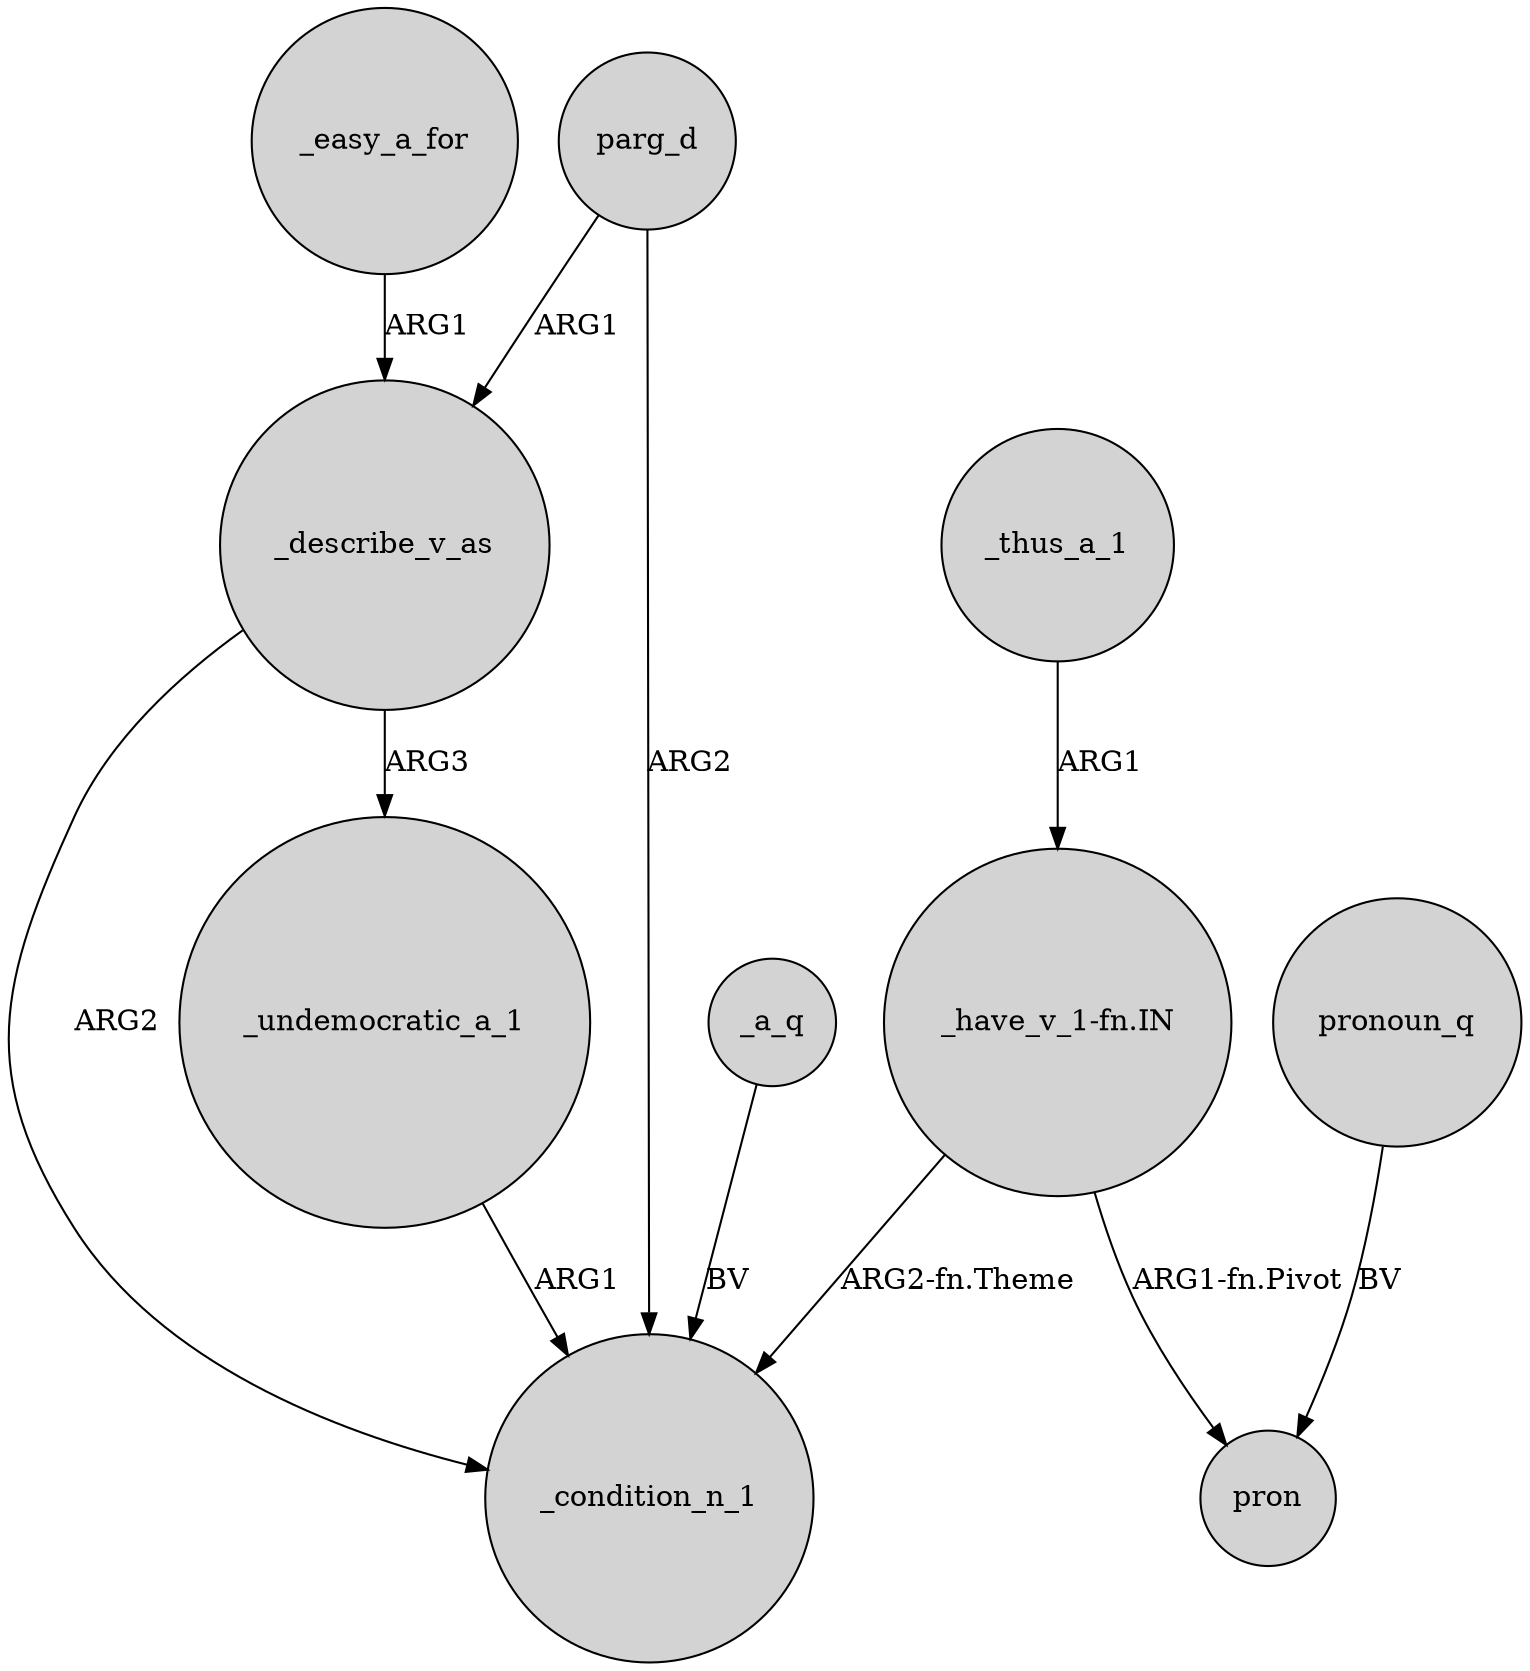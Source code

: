 digraph {
	node [shape=circle style=filled]
	_undemocratic_a_1 -> _condition_n_1 [label=ARG1]
	_easy_a_for -> _describe_v_as [label=ARG1]
	_describe_v_as -> _undemocratic_a_1 [label=ARG3]
	parg_d -> _describe_v_as [label=ARG1]
	"_have_v_1-fn.IN" -> pron [label="ARG1-fn.Pivot"]
	"_have_v_1-fn.IN" -> _condition_n_1 [label="ARG2-fn.Theme"]
	_describe_v_as -> _condition_n_1 [label=ARG2]
	_thus_a_1 -> "_have_v_1-fn.IN" [label=ARG1]
	_a_q -> _condition_n_1 [label=BV]
	parg_d -> _condition_n_1 [label=ARG2]
	pronoun_q -> pron [label=BV]
}
